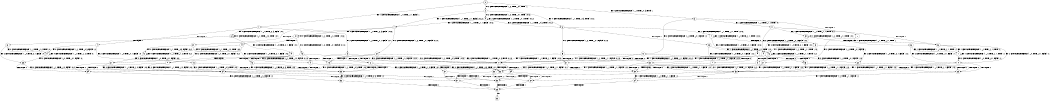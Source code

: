 digraph BCG {
size = "7, 10.5";
center = TRUE;
node [shape = circle];
0 [peripheries = 2];
0 -> 1 [label = "EX !1 !ATOMIC_EXCH_BRANCH (1, +1, TRUE, +1, 1, FALSE) !::"];
0 -> 2 [label = "EX !2 !ATOMIC_EXCH_BRANCH (1, +0, TRUE, +0, 1, TRUE) !::"];
0 -> 3 [label = "EX !0 !ATOMIC_EXCH_BRANCH (1, +1, TRUE, +0, 3, TRUE) !::"];
1 -> 4 [label = "TERMINATE !1"];
1 -> 5 [label = "EX !2 !ATOMIC_EXCH_BRANCH (1, +0, TRUE, +0, 1, FALSE) !:0:1:"];
1 -> 6 [label = "EX !0 !ATOMIC_EXCH_BRANCH (1, +1, TRUE, +0, 3, FALSE) !:0:1:"];
2 -> 7 [label = "EX !1 !ATOMIC_EXCH_BRANCH (1, +1, TRUE, +1, 1, FALSE) !:0:1:2:"];
2 -> 8 [label = "EX !0 !ATOMIC_EXCH_BRANCH (1, +1, TRUE, +0, 3, TRUE) !:0:1:2:"];
2 -> 9 [label = "EX !2 !ATOMIC_EXCH_BRANCH (1, +0, TRUE, +0, 1, TRUE) !:0:1:2:"];
3 -> 10 [label = "TERMINATE !0"];
3 -> 11 [label = "EX !1 !ATOMIC_EXCH_BRANCH (1, +1, TRUE, +1, 1, TRUE) !:0:"];
3 -> 12 [label = "EX !2 !ATOMIC_EXCH_BRANCH (1, +0, TRUE, +0, 1, FALSE) !:0:"];
4 -> 13 [label = "EX !2 !ATOMIC_EXCH_BRANCH (1, +0, TRUE, +0, 1, FALSE) !:0:"];
4 -> 14 [label = "EX !0 !ATOMIC_EXCH_BRANCH (1, +1, TRUE, +0, 3, FALSE) !:0:"];
5 -> 15 [label = "TERMINATE !1"];
5 -> 16 [label = "TERMINATE !2"];
5 -> 17 [label = "EX !0 !ATOMIC_EXCH_BRANCH (1, +1, TRUE, +0, 3, TRUE) !:0:1:2:"];
6 -> 18 [label = "TERMINATE !1"];
6 -> 19 [label = "EX !2 !ATOMIC_EXCH_BRANCH (1, +0, TRUE, +0, 1, FALSE) !:0:1:"];
6 -> 6 [label = "EX !0 !ATOMIC_EXCH_BRANCH (1, +1, TRUE, +1, 2, TRUE) !:0:1:"];
7 -> 20 [label = "TERMINATE !1"];
7 -> 21 [label = "EX !0 !ATOMIC_EXCH_BRANCH (1, +1, TRUE, +0, 3, FALSE) !:0:1:2:"];
7 -> 22 [label = "EX !2 !ATOMIC_EXCH_BRANCH (1, +0, TRUE, +0, 1, FALSE) !:0:1:2:"];
8 -> 23 [label = "TERMINATE !0"];
8 -> 24 [label = "EX !1 !ATOMIC_EXCH_BRANCH (1, +1, TRUE, +1, 1, TRUE) !:0:1:2:"];
8 -> 25 [label = "EX !2 !ATOMIC_EXCH_BRANCH (1, +0, TRUE, +0, 1, FALSE) !:0:1:2:"];
9 -> 7 [label = "EX !1 !ATOMIC_EXCH_BRANCH (1, +1, TRUE, +1, 1, FALSE) !:0:1:2:"];
9 -> 8 [label = "EX !0 !ATOMIC_EXCH_BRANCH (1, +1, TRUE, +0, 3, TRUE) !:0:1:2:"];
9 -> 9 [label = "EX !2 !ATOMIC_EXCH_BRANCH (1, +0, TRUE, +0, 1, TRUE) !:0:1:2:"];
10 -> 26 [label = "EX !1 !ATOMIC_EXCH_BRANCH (1, +1, TRUE, +1, 1, TRUE) !::"];
10 -> 27 [label = "EX !2 !ATOMIC_EXCH_BRANCH (1, +0, TRUE, +0, 1, FALSE) !::"];
11 -> 28 [label = "TERMINATE !0"];
11 -> 29 [label = "EX !2 !ATOMIC_EXCH_BRANCH (1, +0, TRUE, +0, 1, FALSE) !:0:1:"];
11 -> 30 [label = "EX !1 !ATOMIC_EXCH_BRANCH (1, +1, TRUE, +1, 1, TRUE) !:0:1:"];
12 -> 31 [label = "TERMINATE !2"];
12 -> 32 [label = "TERMINATE !0"];
12 -> 17 [label = "EX !1 !ATOMIC_EXCH_BRANCH (1, +1, TRUE, +1, 1, FALSE) !:0:1:2:"];
13 -> 33 [label = "TERMINATE !2"];
13 -> 34 [label = "EX !0 !ATOMIC_EXCH_BRANCH (1, +1, TRUE, +0, 3, TRUE) !:0:2:"];
14 -> 35 [label = "EX !2 !ATOMIC_EXCH_BRANCH (1, +0, TRUE, +0, 1, FALSE) !:0:"];
14 -> 14 [label = "EX !0 !ATOMIC_EXCH_BRANCH (1, +1, TRUE, +1, 2, TRUE) !:0:"];
15 -> 33 [label = "TERMINATE !2"];
15 -> 34 [label = "EX !0 !ATOMIC_EXCH_BRANCH (1, +1, TRUE, +0, 3, TRUE) !:0:2:"];
16 -> 33 [label = "TERMINATE !1"];
16 -> 36 [label = "EX !0 !ATOMIC_EXCH_BRANCH (1, +1, TRUE, +0, 3, TRUE) !:0:1:"];
17 -> 37 [label = "TERMINATE !1"];
17 -> 38 [label = "TERMINATE !2"];
17 -> 39 [label = "TERMINATE !0"];
18 -> 35 [label = "EX !2 !ATOMIC_EXCH_BRANCH (1, +0, TRUE, +0, 1, FALSE) !:0:"];
18 -> 14 [label = "EX !0 !ATOMIC_EXCH_BRANCH (1, +1, TRUE, +1, 2, TRUE) !:0:"];
19 -> 40 [label = "TERMINATE !1"];
19 -> 41 [label = "TERMINATE !2"];
19 -> 17 [label = "EX !0 !ATOMIC_EXCH_BRANCH (1, +1, TRUE, +1, 2, FALSE) !:0:1:2:"];
20 -> 42 [label = "EX !0 !ATOMIC_EXCH_BRANCH (1, +1, TRUE, +0, 3, FALSE) !:0:2:"];
20 -> 43 [label = "EX !2 !ATOMIC_EXCH_BRANCH (1, +0, TRUE, +0, 1, FALSE) !:0:2:"];
21 -> 44 [label = "TERMINATE !1"];
21 -> 45 [label = "EX !2 !ATOMIC_EXCH_BRANCH (1, +0, TRUE, +0, 1, FALSE) !:0:1:2:"];
21 -> 21 [label = "EX !0 !ATOMIC_EXCH_BRANCH (1, +1, TRUE, +1, 2, TRUE) !:0:1:2:"];
22 -> 15 [label = "TERMINATE !1"];
22 -> 16 [label = "TERMINATE !2"];
22 -> 17 [label = "EX !0 !ATOMIC_EXCH_BRANCH (1, +1, TRUE, +0, 3, TRUE) !:0:1:2:"];
23 -> 46 [label = "EX !1 !ATOMIC_EXCH_BRANCH (1, +1, TRUE, +1, 1, TRUE) !:1:2:"];
23 -> 47 [label = "EX !2 !ATOMIC_EXCH_BRANCH (1, +0, TRUE, +0, 1, FALSE) !:1:2:"];
24 -> 48 [label = "TERMINATE !0"];
24 -> 49 [label = "EX !2 !ATOMIC_EXCH_BRANCH (1, +0, TRUE, +0, 1, FALSE) !:0:1:2:"];
24 -> 24 [label = "EX !1 !ATOMIC_EXCH_BRANCH (1, +1, TRUE, +1, 1, TRUE) !:0:1:2:"];
25 -> 31 [label = "TERMINATE !2"];
25 -> 32 [label = "TERMINATE !0"];
25 -> 17 [label = "EX !1 !ATOMIC_EXCH_BRANCH (1, +1, TRUE, +1, 1, FALSE) !:0:1:2:"];
26 -> 50 [label = "EX !2 !ATOMIC_EXCH_BRANCH (1, +0, TRUE, +0, 1, FALSE) !:1:"];
26 -> 51 [label = "EX !1 !ATOMIC_EXCH_BRANCH (1, +1, TRUE, +1, 1, TRUE) !:1:"];
27 -> 52 [label = "TERMINATE !2"];
27 -> 53 [label = "EX !1 !ATOMIC_EXCH_BRANCH (1, +1, TRUE, +1, 1, FALSE) !:1:2:"];
28 -> 50 [label = "EX !2 !ATOMIC_EXCH_BRANCH (1, +0, TRUE, +0, 1, FALSE) !:1:"];
28 -> 51 [label = "EX !1 !ATOMIC_EXCH_BRANCH (1, +1, TRUE, +1, 1, TRUE) !:1:"];
29 -> 54 [label = "TERMINATE !2"];
29 -> 55 [label = "TERMINATE !0"];
29 -> 17 [label = "EX !1 !ATOMIC_EXCH_BRANCH (1, +1, TRUE, +1, 1, FALSE) !:0:1:2:"];
30 -> 28 [label = "TERMINATE !0"];
30 -> 29 [label = "EX !2 !ATOMIC_EXCH_BRANCH (1, +0, TRUE, +0, 1, FALSE) !:0:1:"];
30 -> 30 [label = "EX !1 !ATOMIC_EXCH_BRANCH (1, +1, TRUE, +1, 1, TRUE) !:0:1:"];
31 -> 52 [label = "TERMINATE !0"];
31 -> 36 [label = "EX !1 !ATOMIC_EXCH_BRANCH (1, +1, TRUE, +1, 1, FALSE) !:0:1:"];
32 -> 52 [label = "TERMINATE !2"];
32 -> 53 [label = "EX !1 !ATOMIC_EXCH_BRANCH (1, +1, TRUE, +1, 1, FALSE) !:1:2:"];
33 -> 56 [label = "EX !0 !ATOMIC_EXCH_BRANCH (1, +1, TRUE, +0, 3, TRUE) !:0:"];
34 -> 57 [label = "TERMINATE !2"];
34 -> 58 [label = "TERMINATE !0"];
35 -> 59 [label = "TERMINATE !2"];
35 -> 34 [label = "EX !0 !ATOMIC_EXCH_BRANCH (1, +1, TRUE, +1, 2, FALSE) !:0:2:"];
36 -> 57 [label = "TERMINATE !1"];
36 -> 60 [label = "TERMINATE !0"];
37 -> 57 [label = "TERMINATE !2"];
37 -> 58 [label = "TERMINATE !0"];
38 -> 57 [label = "TERMINATE !1"];
38 -> 60 [label = "TERMINATE !0"];
39 -> 58 [label = "TERMINATE !1"];
39 -> 60 [label = "TERMINATE !2"];
40 -> 59 [label = "TERMINATE !2"];
40 -> 34 [label = "EX !0 !ATOMIC_EXCH_BRANCH (1, +1, TRUE, +1, 2, FALSE) !:0:2:"];
41 -> 59 [label = "TERMINATE !1"];
41 -> 36 [label = "EX !0 !ATOMIC_EXCH_BRANCH (1, +1, TRUE, +1, 2, FALSE) !:0:1:"];
42 -> 61 [label = "EX !2 !ATOMIC_EXCH_BRANCH (1, +0, TRUE, +0, 1, FALSE) !:0:2:"];
42 -> 42 [label = "EX !0 !ATOMIC_EXCH_BRANCH (1, +1, TRUE, +1, 2, TRUE) !:0:2:"];
43 -> 33 [label = "TERMINATE !2"];
43 -> 34 [label = "EX !0 !ATOMIC_EXCH_BRANCH (1, +1, TRUE, +0, 3, TRUE) !:0:2:"];
44 -> 61 [label = "EX !2 !ATOMIC_EXCH_BRANCH (1, +0, TRUE, +0, 1, FALSE) !:0:2:"];
44 -> 42 [label = "EX !0 !ATOMIC_EXCH_BRANCH (1, +1, TRUE, +1, 2, TRUE) !:0:2:"];
45 -> 40 [label = "TERMINATE !1"];
45 -> 41 [label = "TERMINATE !2"];
45 -> 17 [label = "EX !0 !ATOMIC_EXCH_BRANCH (1, +1, TRUE, +1, 2, FALSE) !:0:1:2:"];
46 -> 62 [label = "EX !2 !ATOMIC_EXCH_BRANCH (1, +0, TRUE, +0, 1, FALSE) !:1:2:"];
46 -> 46 [label = "EX !1 !ATOMIC_EXCH_BRANCH (1, +1, TRUE, +1, 1, TRUE) !:1:2:"];
47 -> 52 [label = "TERMINATE !2"];
47 -> 53 [label = "EX !1 !ATOMIC_EXCH_BRANCH (1, +1, TRUE, +1, 1, FALSE) !:1:2:"];
48 -> 62 [label = "EX !2 !ATOMIC_EXCH_BRANCH (1, +0, TRUE, +0, 1, FALSE) !:1:2:"];
48 -> 46 [label = "EX !1 !ATOMIC_EXCH_BRANCH (1, +1, TRUE, +1, 1, TRUE) !:1:2:"];
49 -> 54 [label = "TERMINATE !2"];
49 -> 55 [label = "TERMINATE !0"];
49 -> 17 [label = "EX !1 !ATOMIC_EXCH_BRANCH (1, +1, TRUE, +1, 1, FALSE) !:0:1:2:"];
50 -> 63 [label = "TERMINATE !2"];
50 -> 53 [label = "EX !1 !ATOMIC_EXCH_BRANCH (1, +1, TRUE, +1, 1, FALSE) !:1:2:"];
51 -> 50 [label = "EX !2 !ATOMIC_EXCH_BRANCH (1, +0, TRUE, +0, 1, FALSE) !:1:"];
51 -> 51 [label = "EX !1 !ATOMIC_EXCH_BRANCH (1, +1, TRUE, +1, 1, TRUE) !:1:"];
52 -> 64 [label = "EX !1 !ATOMIC_EXCH_BRANCH (1, +1, TRUE, +1, 1, FALSE) !:1:"];
53 -> 58 [label = "TERMINATE !1"];
53 -> 60 [label = "TERMINATE !2"];
54 -> 63 [label = "TERMINATE !0"];
54 -> 36 [label = "EX !1 !ATOMIC_EXCH_BRANCH (1, +1, TRUE, +1, 1, FALSE) !:0:1:"];
55 -> 63 [label = "TERMINATE !2"];
55 -> 53 [label = "EX !1 !ATOMIC_EXCH_BRANCH (1, +1, TRUE, +1, 1, FALSE) !:1:2:"];
56 -> 65 [label = "TERMINATE !0"];
57 -> 65 [label = "TERMINATE !0"];
58 -> 65 [label = "TERMINATE !2"];
59 -> 56 [label = "EX !0 !ATOMIC_EXCH_BRANCH (1, +1, TRUE, +1, 2, FALSE) !:0:"];
60 -> 65 [label = "TERMINATE !1"];
61 -> 59 [label = "TERMINATE !2"];
61 -> 34 [label = "EX !0 !ATOMIC_EXCH_BRANCH (1, +1, TRUE, +1, 2, FALSE) !:0:2:"];
62 -> 63 [label = "TERMINATE !2"];
62 -> 53 [label = "EX !1 !ATOMIC_EXCH_BRANCH (1, +1, TRUE, +1, 1, FALSE) !:1:2:"];
63 -> 64 [label = "EX !1 !ATOMIC_EXCH_BRANCH (1, +1, TRUE, +1, 1, FALSE) !:1:"];
64 -> 65 [label = "TERMINATE !1"];
65 -> 66 [label = "exit"];
}
